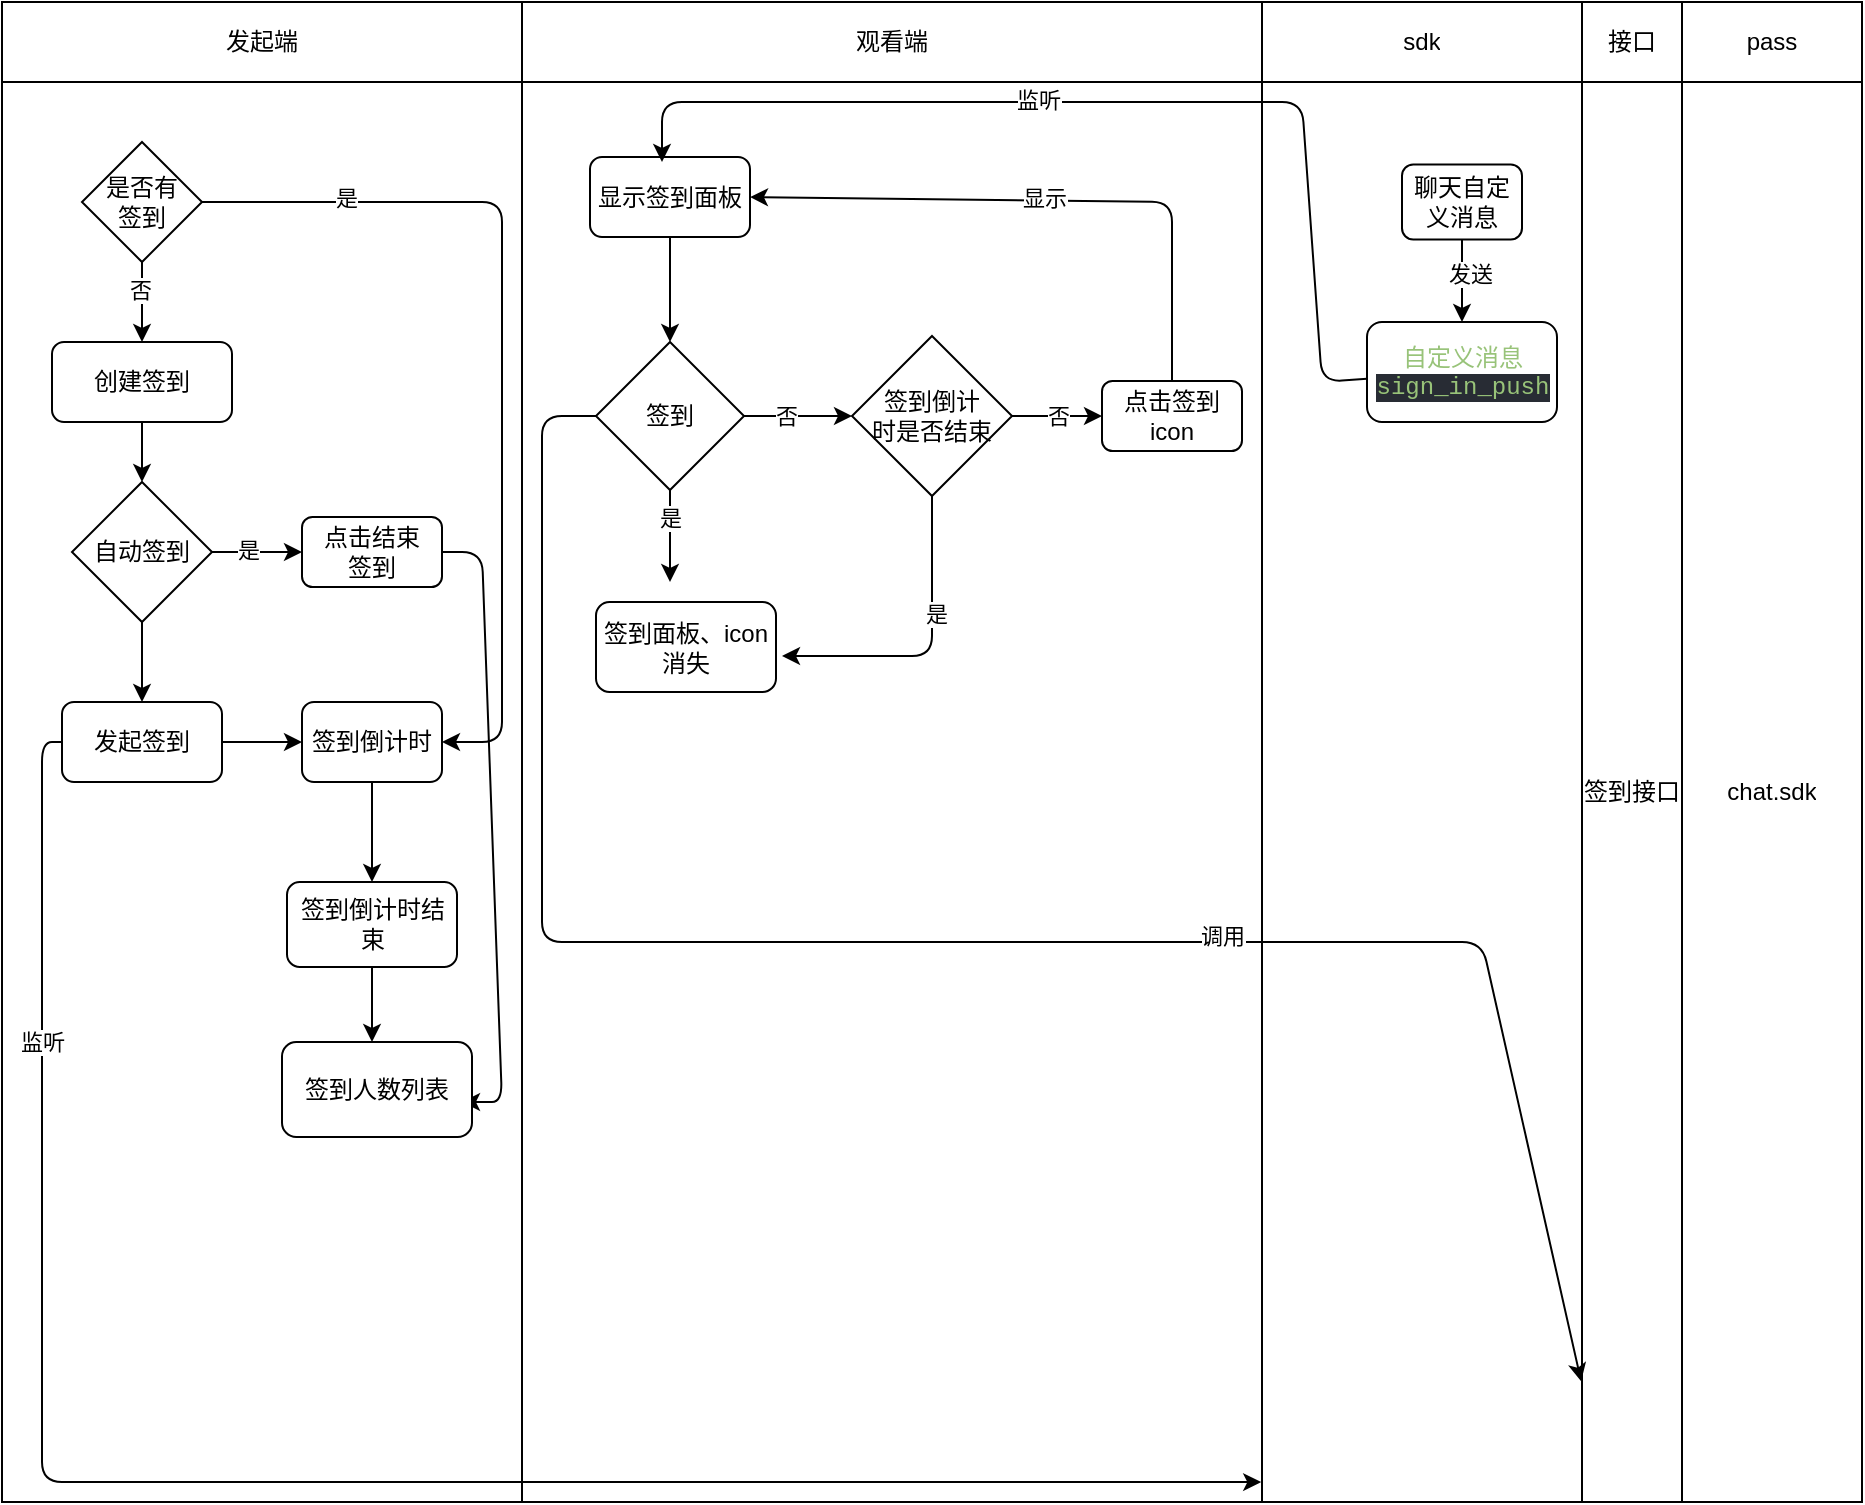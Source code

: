 <mxfile>
    <diagram id="A61v-rfDFG9SlIcPmabe" name="第 1 页">
        <mxGraphModel dx="693" dy="529" grid="1" gridSize="10" guides="1" tooltips="1" connect="1" arrows="1" fold="1" page="1" pageScale="1" pageWidth="827" pageHeight="1169" math="0" shadow="0">
            <root>
                <mxCell id="0"/>
                <mxCell id="1" parent="0"/>
                <mxCell id="145" value="" style="shape=table;startSize=0;container=1;collapsible=0;childLayout=tableLayout;" vertex="1" parent="1">
                    <mxGeometry x="40" y="40" width="930" height="750" as="geometry"/>
                </mxCell>
                <mxCell id="146" value="" style="shape=partialRectangle;collapsible=0;dropTarget=0;pointerEvents=0;fillColor=none;top=0;left=0;bottom=0;right=0;points=[[0,0.5],[1,0.5]];portConstraint=eastwest;" vertex="1" parent="145">
                    <mxGeometry width="930" height="40" as="geometry"/>
                </mxCell>
                <mxCell id="147" value="发起端" style="shape=partialRectangle;html=1;whiteSpace=wrap;connectable=0;overflow=hidden;fillColor=none;top=0;left=0;bottom=0;right=0;pointerEvents=1;" vertex="1" parent="146">
                    <mxGeometry width="260" height="40" as="geometry">
                        <mxRectangle width="260" height="40" as="alternateBounds"/>
                    </mxGeometry>
                </mxCell>
                <mxCell id="148" value="观看端" style="shape=partialRectangle;html=1;whiteSpace=wrap;connectable=0;overflow=hidden;fillColor=none;top=0;left=0;bottom=0;right=0;pointerEvents=1;" vertex="1" parent="146">
                    <mxGeometry x="260" width="370" height="40" as="geometry">
                        <mxRectangle width="370" height="40" as="alternateBounds"/>
                    </mxGeometry>
                </mxCell>
                <mxCell id="149" value="sdk" style="shape=partialRectangle;html=1;whiteSpace=wrap;connectable=0;overflow=hidden;fillColor=none;top=0;left=0;bottom=0;right=0;pointerEvents=1;" vertex="1" parent="146">
                    <mxGeometry x="630" width="160" height="40" as="geometry">
                        <mxRectangle width="160" height="40" as="alternateBounds"/>
                    </mxGeometry>
                </mxCell>
                <mxCell id="150" value="接口" style="shape=partialRectangle;html=1;whiteSpace=wrap;connectable=0;overflow=hidden;fillColor=none;top=0;left=0;bottom=0;right=0;pointerEvents=1;" vertex="1" parent="146">
                    <mxGeometry x="790" width="50" height="40" as="geometry">
                        <mxRectangle width="50" height="40" as="alternateBounds"/>
                    </mxGeometry>
                </mxCell>
                <mxCell id="151" value="pass" style="shape=partialRectangle;html=1;whiteSpace=wrap;connectable=0;overflow=hidden;fillColor=none;top=0;left=0;bottom=0;right=0;pointerEvents=1;" vertex="1" parent="146">
                    <mxGeometry x="840" width="90" height="40" as="geometry">
                        <mxRectangle width="90" height="40" as="alternateBounds"/>
                    </mxGeometry>
                </mxCell>
                <mxCell id="152" value="" style="shape=partialRectangle;collapsible=0;dropTarget=0;pointerEvents=0;fillColor=none;top=0;left=0;bottom=0;right=0;points=[[0,0.5],[1,0.5]];portConstraint=eastwest;" vertex="1" parent="145">
                    <mxGeometry y="40" width="930" height="710" as="geometry"/>
                </mxCell>
                <mxCell id="153" value="" style="shape=partialRectangle;html=1;whiteSpace=wrap;connectable=0;overflow=hidden;fillColor=none;top=0;left=0;bottom=0;right=0;pointerEvents=1;" vertex="1" parent="152">
                    <mxGeometry width="260" height="710" as="geometry">
                        <mxRectangle width="260" height="710" as="alternateBounds"/>
                    </mxGeometry>
                </mxCell>
                <mxCell id="154" value="" style="shape=partialRectangle;html=1;whiteSpace=wrap;connectable=0;overflow=hidden;fillColor=none;top=0;left=0;bottom=0;right=0;pointerEvents=1;" vertex="1" parent="152">
                    <mxGeometry x="260" width="370" height="710" as="geometry">
                        <mxRectangle width="370" height="710" as="alternateBounds"/>
                    </mxGeometry>
                </mxCell>
                <mxCell id="155" value="" style="shape=partialRectangle;html=1;whiteSpace=wrap;connectable=0;overflow=hidden;fillColor=none;top=0;left=0;bottom=0;right=0;pointerEvents=1;" vertex="1" parent="152">
                    <mxGeometry x="630" width="160" height="710" as="geometry">
                        <mxRectangle width="160" height="710" as="alternateBounds"/>
                    </mxGeometry>
                </mxCell>
                <mxCell id="156" value="签到接口" style="shape=partialRectangle;html=1;whiteSpace=wrap;connectable=0;overflow=hidden;fillColor=none;top=0;left=0;bottom=0;right=0;pointerEvents=1;" vertex="1" parent="152">
                    <mxGeometry x="790" width="50" height="710" as="geometry">
                        <mxRectangle width="50" height="710" as="alternateBounds"/>
                    </mxGeometry>
                </mxCell>
                <mxCell id="157" value="chat.sdk" style="shape=partialRectangle;html=1;whiteSpace=wrap;connectable=0;overflow=hidden;fillColor=none;top=0;left=0;bottom=0;right=0;pointerEvents=1;" vertex="1" parent="152">
                    <mxGeometry x="840" width="90" height="710" as="geometry">
                        <mxRectangle width="90" height="710" as="alternateBounds"/>
                    </mxGeometry>
                </mxCell>
                <mxCell id="164" value="" style="edgeStyle=none;html=1;" edge="1" parent="1" source="158">
                    <mxGeometry relative="1" as="geometry">
                        <mxPoint x="110" y="280" as="targetPoint"/>
                    </mxGeometry>
                </mxCell>
                <mxCell id="158" value="创建签到" style="rounded=1;whiteSpace=wrap;html=1;" vertex="1" parent="1">
                    <mxGeometry x="65" y="210" width="90" height="40" as="geometry"/>
                </mxCell>
                <mxCell id="162" value="" style="edgeStyle=none;html=1;" edge="1" parent="1" source="160" target="158">
                    <mxGeometry relative="1" as="geometry"/>
                </mxCell>
                <mxCell id="163" value="否" style="edgeLabel;html=1;align=center;verticalAlign=middle;resizable=0;points=[];" vertex="1" connectable="0" parent="162">
                    <mxGeometry x="-0.333" y="-1" relative="1" as="geometry">
                        <mxPoint as="offset"/>
                    </mxGeometry>
                </mxCell>
                <mxCell id="208" value="" style="edgeStyle=none;html=1;entryX=1;entryY=0.5;entryDx=0;entryDy=0;" edge="1" parent="1" source="160" target="167">
                    <mxGeometry relative="1" as="geometry">
                        <mxPoint x="220" y="140" as="targetPoint"/>
                        <Array as="points">
                            <mxPoint x="290" y="140"/>
                            <mxPoint x="290" y="410"/>
                        </Array>
                    </mxGeometry>
                </mxCell>
                <mxCell id="209" value="是" style="edgeLabel;html=1;align=center;verticalAlign=middle;resizable=0;points=[];" vertex="1" connectable="0" parent="208">
                    <mxGeometry x="-0.683" y="2" relative="1" as="geometry">
                        <mxPoint as="offset"/>
                    </mxGeometry>
                </mxCell>
                <mxCell id="160" value="是否有&lt;br&gt;签到" style="rhombus;whiteSpace=wrap;html=1;" vertex="1" parent="1">
                    <mxGeometry x="80" y="110" width="60" height="60" as="geometry"/>
                </mxCell>
                <mxCell id="204" value="" style="edgeStyle=none;html=1;" edge="1" parent="1" source="165" target="167">
                    <mxGeometry relative="1" as="geometry"/>
                </mxCell>
                <mxCell id="210" value="" style="edgeStyle=none;html=1;entryX=0.677;entryY=0.986;entryDx=0;entryDy=0;entryPerimeter=0;" edge="1" parent="1" source="165" target="152">
                    <mxGeometry relative="1" as="geometry">
                        <mxPoint x="-10" y="410" as="targetPoint"/>
                        <Array as="points">
                            <mxPoint x="60" y="410"/>
                            <mxPoint x="60" y="780"/>
                        </Array>
                    </mxGeometry>
                </mxCell>
                <mxCell id="211" value="监听" style="edgeLabel;html=1;align=center;verticalAlign=middle;resizable=0;points=[];" vertex="1" connectable="0" parent="210">
                    <mxGeometry x="-0.68" relative="1" as="geometry">
                        <mxPoint y="1" as="offset"/>
                    </mxGeometry>
                </mxCell>
                <mxCell id="165" value="发起签到" style="rounded=1;whiteSpace=wrap;html=1;" vertex="1" parent="1">
                    <mxGeometry x="70" y="390" width="80" height="40" as="geometry"/>
                </mxCell>
                <mxCell id="212" value="" style="edgeStyle=none;html=1;" edge="1" parent="1" source="167" target="213">
                    <mxGeometry relative="1" as="geometry">
                        <mxPoint x="225" y="510" as="targetPoint"/>
                    </mxGeometry>
                </mxCell>
                <mxCell id="167" value="签到倒计时" style="rounded=1;whiteSpace=wrap;html=1;" vertex="1" parent="1">
                    <mxGeometry x="190" y="390" width="70" height="40" as="geometry"/>
                </mxCell>
                <mxCell id="192" value="" style="edgeStyle=none;html=1;" edge="1" parent="1" source="168">
                    <mxGeometry relative="1" as="geometry">
                        <mxPoint x="430" y="367" as="targetPoint"/>
                        <Array as="points">
                            <mxPoint x="505" y="367"/>
                        </Array>
                    </mxGeometry>
                </mxCell>
                <mxCell id="193" value="是" style="edgeLabel;html=1;align=center;verticalAlign=middle;resizable=0;points=[];" vertex="1" connectable="0" parent="192">
                    <mxGeometry x="-0.244" y="1" relative="1" as="geometry">
                        <mxPoint x="1" as="offset"/>
                    </mxGeometry>
                </mxCell>
                <mxCell id="194" value="否" style="edgeStyle=none;html=1;" edge="1" parent="1" source="168">
                    <mxGeometry relative="1" as="geometry">
                        <mxPoint x="590" y="247" as="targetPoint"/>
                    </mxGeometry>
                </mxCell>
                <mxCell id="168" value="签到倒计&lt;br&gt;时是否结束" style="rhombus;whiteSpace=wrap;html=1;" vertex="1" parent="1">
                    <mxGeometry x="465" y="207" width="80" height="80" as="geometry"/>
                </mxCell>
                <mxCell id="183" value="" style="edgeStyle=none;html=1;" edge="1" parent="1" source="173">
                    <mxGeometry relative="1" as="geometry">
                        <mxPoint x="374" y="210" as="targetPoint"/>
                    </mxGeometry>
                </mxCell>
                <mxCell id="173" value="显示签到面板" style="rounded=1;whiteSpace=wrap;html=1;" vertex="1" parent="1">
                    <mxGeometry x="334" y="117.5" width="80" height="40" as="geometry"/>
                </mxCell>
                <mxCell id="176" value="" style="edgeStyle=none;html=1;" edge="1" parent="1" source="175">
                    <mxGeometry relative="1" as="geometry">
                        <mxPoint x="770" y="200" as="targetPoint"/>
                    </mxGeometry>
                </mxCell>
                <mxCell id="178" value="发送" style="edgeLabel;html=1;align=center;verticalAlign=middle;resizable=0;points=[];" vertex="1" connectable="0" parent="176">
                    <mxGeometry x="-0.204" y="4" relative="1" as="geometry">
                        <mxPoint as="offset"/>
                    </mxGeometry>
                </mxCell>
                <mxCell id="175" value="聊天自定义消息" style="rounded=1;whiteSpace=wrap;html=1;" vertex="1" parent="1">
                    <mxGeometry x="740" y="121.25" width="60" height="37.5" as="geometry"/>
                </mxCell>
                <mxCell id="181" value="" style="edgeStyle=none;html=1;" edge="1" parent="1" source="177">
                    <mxGeometry relative="1" as="geometry">
                        <mxPoint x="370" y="120" as="targetPoint"/>
                        <Array as="points">
                            <mxPoint x="700" y="230"/>
                            <mxPoint x="690" y="90"/>
                            <mxPoint x="370" y="90"/>
                        </Array>
                    </mxGeometry>
                </mxCell>
                <mxCell id="182" value="监听" style="edgeLabel;html=1;align=center;verticalAlign=middle;resizable=0;points=[];" vertex="1" connectable="0" parent="181">
                    <mxGeometry x="0.152" y="-1" relative="1" as="geometry">
                        <mxPoint as="offset"/>
                    </mxGeometry>
                </mxCell>
                <mxCell id="177" value="&lt;font color=&quot;#98c379&quot;&gt;自定义消息&lt;br&gt;&lt;/font&gt;&lt;span style=&quot;color: rgb(152 , 195 , 121) ; font-family: &amp;#34;menlo&amp;#34; , &amp;#34;monaco&amp;#34; , &amp;#34;courier new&amp;#34; , monospace ; background-color: rgb(40 , 44 , 52)&quot;&gt;sign_in_push&lt;/span&gt;&lt;font color=&quot;#98c379&quot;&gt;&lt;br&gt;&lt;/font&gt;" style="rounded=1;whiteSpace=wrap;html=1;" vertex="1" parent="1">
                    <mxGeometry x="722.5" y="200" width="95" height="50" as="geometry"/>
                </mxCell>
                <mxCell id="185" value="" style="edgeStyle=none;html=1;entryX=0;entryY=0.5;entryDx=0;entryDy=0;" edge="1" parent="1" source="184" target="168">
                    <mxGeometry relative="1" as="geometry">
                        <mxPoint x="460" y="230" as="targetPoint"/>
                    </mxGeometry>
                </mxCell>
                <mxCell id="186" value="否" style="edgeLabel;html=1;align=center;verticalAlign=middle;resizable=0;points=[];" vertex="1" connectable="0" parent="185">
                    <mxGeometry x="-0.222" relative="1" as="geometry">
                        <mxPoint as="offset"/>
                    </mxGeometry>
                </mxCell>
                <mxCell id="187" value="" style="edgeStyle=none;html=1;" edge="1" parent="1" source="184">
                    <mxGeometry relative="1" as="geometry">
                        <mxPoint x="374" y="330" as="targetPoint"/>
                    </mxGeometry>
                </mxCell>
                <mxCell id="188" value="是" style="edgeLabel;html=1;align=center;verticalAlign=middle;resizable=0;points=[];" vertex="1" connectable="0" parent="187">
                    <mxGeometry x="-0.384" relative="1" as="geometry">
                        <mxPoint as="offset"/>
                    </mxGeometry>
                </mxCell>
                <mxCell id="199" value="" style="edgeStyle=none;html=1;entryX=0.849;entryY=0.915;entryDx=0;entryDy=0;entryPerimeter=0;" edge="1" parent="1" source="184" target="152">
                    <mxGeometry relative="1" as="geometry">
                        <Array as="points">
                            <mxPoint x="310" y="247"/>
                            <mxPoint x="310" y="510"/>
                            <mxPoint x="780" y="510"/>
                        </Array>
                    </mxGeometry>
                </mxCell>
                <mxCell id="200" value="调用" style="edgeLabel;html=1;align=center;verticalAlign=middle;resizable=0;points=[];" vertex="1" connectable="0" parent="199">
                    <mxGeometry x="0.278" y="3" relative="1" as="geometry">
                        <mxPoint as="offset"/>
                    </mxGeometry>
                </mxCell>
                <mxCell id="184" value="签到" style="rhombus;whiteSpace=wrap;html=1;" vertex="1" parent="1">
                    <mxGeometry x="337" y="210" width="74" height="74" as="geometry"/>
                </mxCell>
                <mxCell id="189" value="签到面板、icon消失" style="rounded=1;whiteSpace=wrap;html=1;" vertex="1" parent="1">
                    <mxGeometry x="337" y="340" width="90" height="45" as="geometry"/>
                </mxCell>
                <mxCell id="196" value="" style="edgeStyle=none;html=1;entryX=1;entryY=0.5;entryDx=0;entryDy=0;" edge="1" parent="1" source="195" target="173">
                    <mxGeometry relative="1" as="geometry">
                        <mxPoint x="625" y="149.5" as="targetPoint"/>
                        <Array as="points">
                            <mxPoint x="625" y="140"/>
                        </Array>
                    </mxGeometry>
                </mxCell>
                <mxCell id="197" value="显示" style="edgeLabel;html=1;align=center;verticalAlign=middle;resizable=0;points=[];" vertex="1" connectable="0" parent="196">
                    <mxGeometry x="0.022" y="-1" relative="1" as="geometry">
                        <mxPoint as="offset"/>
                    </mxGeometry>
                </mxCell>
                <mxCell id="195" value="点击签到icon" style="rounded=1;whiteSpace=wrap;html=1;" vertex="1" parent="1">
                    <mxGeometry x="590" y="229.5" width="70" height="35" as="geometry"/>
                </mxCell>
                <mxCell id="203" value="" style="edgeStyle=none;html=1;" edge="1" parent="1" source="202" target="165">
                    <mxGeometry relative="1" as="geometry"/>
                </mxCell>
                <mxCell id="205" value="" style="edgeStyle=none;html=1;" edge="1" parent="1" source="202">
                    <mxGeometry relative="1" as="geometry">
                        <mxPoint x="190" y="315" as="targetPoint"/>
                    </mxGeometry>
                </mxCell>
                <mxCell id="206" value="是" style="edgeLabel;html=1;align=center;verticalAlign=middle;resizable=0;points=[];" vertex="1" connectable="0" parent="205">
                    <mxGeometry x="-0.207" y="1" relative="1" as="geometry">
                        <mxPoint as="offset"/>
                    </mxGeometry>
                </mxCell>
                <mxCell id="202" value="自动签到" style="rhombus;whiteSpace=wrap;html=1;" vertex="1" parent="1">
                    <mxGeometry x="75" y="280" width="70" height="70" as="geometry"/>
                </mxCell>
                <mxCell id="216" value="" style="edgeStyle=none;html=1;" edge="1" parent="1" source="207">
                    <mxGeometry relative="1" as="geometry">
                        <mxPoint x="270" y="590" as="targetPoint"/>
                        <Array as="points">
                            <mxPoint x="280" y="315"/>
                            <mxPoint x="290" y="590"/>
                            <mxPoint x="280" y="590"/>
                        </Array>
                    </mxGeometry>
                </mxCell>
                <mxCell id="207" value="点击结束&lt;br&gt;签到" style="rounded=1;whiteSpace=wrap;html=1;" vertex="1" parent="1">
                    <mxGeometry x="190" y="297.5" width="70" height="35" as="geometry"/>
                </mxCell>
                <mxCell id="214" value="" style="edgeStyle=none;html=1;" edge="1" parent="1" source="213">
                    <mxGeometry relative="1" as="geometry">
                        <mxPoint x="225" y="560" as="targetPoint"/>
                    </mxGeometry>
                </mxCell>
                <mxCell id="213" value="签到倒计时结束" style="rounded=1;whiteSpace=wrap;html=1;" vertex="1" parent="1">
                    <mxGeometry x="182.5" y="480" width="85" height="42.5" as="geometry"/>
                </mxCell>
                <mxCell id="215" value="签到人数列表" style="rounded=1;whiteSpace=wrap;html=1;" vertex="1" parent="1">
                    <mxGeometry x="180" y="560" width="95" height="47.5" as="geometry"/>
                </mxCell>
            </root>
        </mxGraphModel>
    </diagram>
</mxfile>